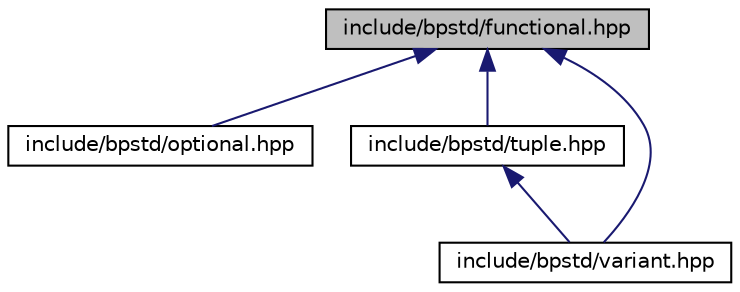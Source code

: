 digraph "include/bpstd/functional.hpp"
{
 // LATEX_PDF_SIZE
  edge [fontname="Helvetica",fontsize="10",labelfontname="Helvetica",labelfontsize="10"];
  node [fontname="Helvetica",fontsize="10",shape=record];
  Node1 [label="include/bpstd/functional.hpp",height=0.2,width=0.4,color="black", fillcolor="grey75", style="filled", fontcolor="black",tooltip="This header provides definitions from the C++ header <functional>"];
  Node1 -> Node2 [dir="back",color="midnightblue",fontsize="10",style="solid",fontname="Helvetica"];
  Node2 [label="include/bpstd/optional.hpp",height=0.2,width=0.4,color="black", fillcolor="white", style="filled",URL="$db/dd5/optional_8hpp.html",tooltip="This header provides definitions from the C++ header <optional>"];
  Node1 -> Node3 [dir="back",color="midnightblue",fontsize="10",style="solid",fontname="Helvetica"];
  Node3 [label="include/bpstd/tuple.hpp",height=0.2,width=0.4,color="black", fillcolor="white", style="filled",URL="$d3/d6f/tuple_8hpp.html",tooltip="This header provides definitions from the C++ header <tuple>"];
  Node3 -> Node4 [dir="back",color="midnightblue",fontsize="10",style="solid",fontname="Helvetica"];
  Node4 [label="include/bpstd/variant.hpp",height=0.2,width=0.4,color="black", fillcolor="white", style="filled",URL="$d9/d7a/variant_8hpp.html",tooltip="This header provides definitions from the C++ header <variant>"];
  Node1 -> Node4 [dir="back",color="midnightblue",fontsize="10",style="solid",fontname="Helvetica"];
}

